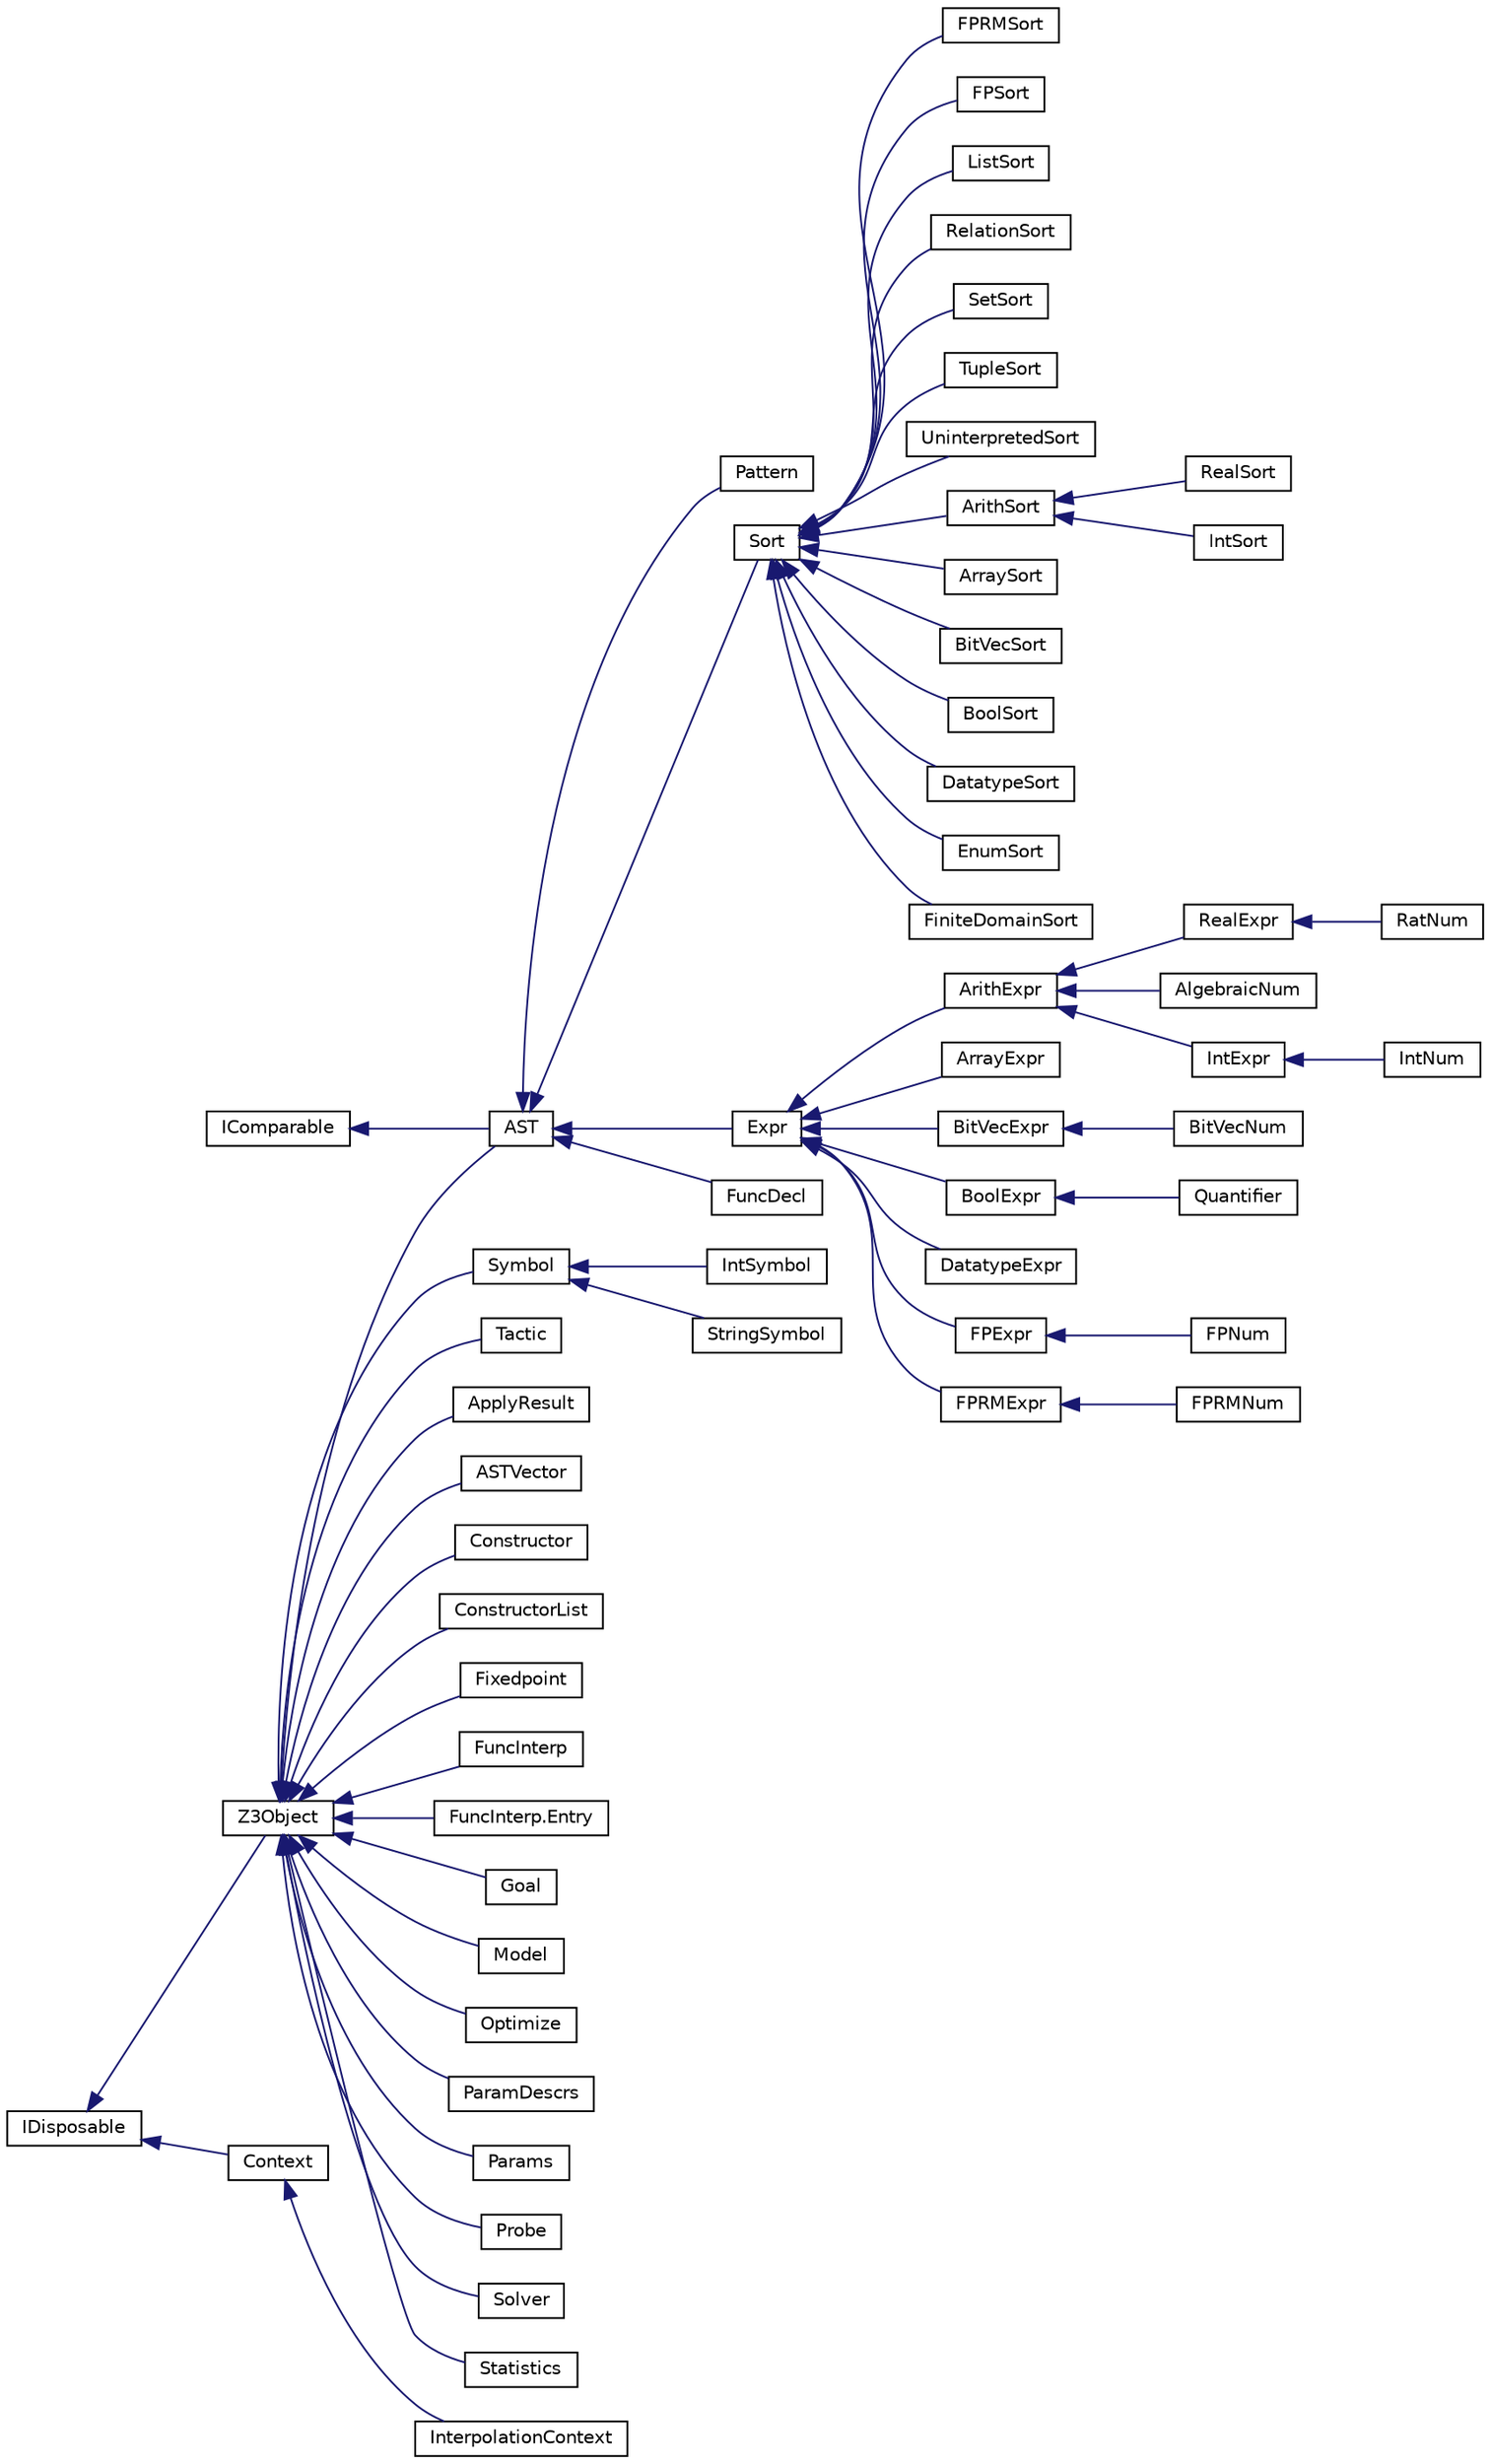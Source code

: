 digraph "Graphical Class Hierarchy"
{
  edge [fontname="Helvetica",fontsize="10",labelfontname="Helvetica",labelfontsize="10"];
  node [fontname="Helvetica",fontsize="10",shape=record];
  rankdir="LR";
  Node1 [label="IComparable",height=0.2,width=0.4,color="black", fillcolor="white", style="filled",URL="$class_i_comparable.html"];
  Node1 -> Node2 [dir="back",color="midnightblue",fontsize="10",style="solid",fontname="Helvetica"];
  Node2 [label="AST",height=0.2,width=0.4,color="black", fillcolor="white", style="filled",URL="$class_microsoft_1_1_z3_1_1_a_s_t.html",tooltip="The abstract syntax tree (AST) class. "];
  Node2 -> Node3 [dir="back",color="midnightblue",fontsize="10",style="solid",fontname="Helvetica"];
  Node3 [label="Expr",height=0.2,width=0.4,color="black", fillcolor="white", style="filled",URL="$class_microsoft_1_1_z3_1_1_expr.html",tooltip="Expressions are terms. "];
  Node3 -> Node4 [dir="back",color="midnightblue",fontsize="10",style="solid",fontname="Helvetica"];
  Node4 [label="ArithExpr",height=0.2,width=0.4,color="black", fillcolor="white", style="filled",URL="$class_microsoft_1_1_z3_1_1_arith_expr.html",tooltip="Arithmetic expressions (int/real) "];
  Node4 -> Node5 [dir="back",color="midnightblue",fontsize="10",style="solid",fontname="Helvetica"];
  Node5 [label="AlgebraicNum",height=0.2,width=0.4,color="black", fillcolor="white", style="filled",URL="$class_microsoft_1_1_z3_1_1_algebraic_num.html",tooltip="Algebraic numbers "];
  Node4 -> Node6 [dir="back",color="midnightblue",fontsize="10",style="solid",fontname="Helvetica"];
  Node6 [label="IntExpr",height=0.2,width=0.4,color="black", fillcolor="white", style="filled",URL="$class_microsoft_1_1_z3_1_1_int_expr.html",tooltip="Int expressions "];
  Node6 -> Node7 [dir="back",color="midnightblue",fontsize="10",style="solid",fontname="Helvetica"];
  Node7 [label="IntNum",height=0.2,width=0.4,color="black", fillcolor="white", style="filled",URL="$class_microsoft_1_1_z3_1_1_int_num.html",tooltip="Integer Numerals "];
  Node4 -> Node8 [dir="back",color="midnightblue",fontsize="10",style="solid",fontname="Helvetica"];
  Node8 [label="RealExpr",height=0.2,width=0.4,color="black", fillcolor="white", style="filled",URL="$class_microsoft_1_1_z3_1_1_real_expr.html",tooltip="Real expressions "];
  Node8 -> Node9 [dir="back",color="midnightblue",fontsize="10",style="solid",fontname="Helvetica"];
  Node9 [label="RatNum",height=0.2,width=0.4,color="black", fillcolor="white", style="filled",URL="$class_microsoft_1_1_z3_1_1_rat_num.html",tooltip="Rational Numerals "];
  Node3 -> Node10 [dir="back",color="midnightblue",fontsize="10",style="solid",fontname="Helvetica"];
  Node10 [label="ArrayExpr",height=0.2,width=0.4,color="black", fillcolor="white", style="filled",URL="$class_microsoft_1_1_z3_1_1_array_expr.html",tooltip="Array expressions "];
  Node3 -> Node11 [dir="back",color="midnightblue",fontsize="10",style="solid",fontname="Helvetica"];
  Node11 [label="BitVecExpr",height=0.2,width=0.4,color="black", fillcolor="white", style="filled",URL="$class_microsoft_1_1_z3_1_1_bit_vec_expr.html",tooltip="Bit-vector expressions "];
  Node11 -> Node12 [dir="back",color="midnightblue",fontsize="10",style="solid",fontname="Helvetica"];
  Node12 [label="BitVecNum",height=0.2,width=0.4,color="black", fillcolor="white", style="filled",URL="$class_microsoft_1_1_z3_1_1_bit_vec_num.html",tooltip="Bit-vector numerals "];
  Node3 -> Node13 [dir="back",color="midnightblue",fontsize="10",style="solid",fontname="Helvetica"];
  Node13 [label="BoolExpr",height=0.2,width=0.4,color="black", fillcolor="white", style="filled",URL="$class_microsoft_1_1_z3_1_1_bool_expr.html",tooltip="Boolean expressions "];
  Node13 -> Node14 [dir="back",color="midnightblue",fontsize="10",style="solid",fontname="Helvetica"];
  Node14 [label="Quantifier",height=0.2,width=0.4,color="black", fillcolor="white", style="filled",URL="$class_microsoft_1_1_z3_1_1_quantifier.html",tooltip="Quantifier expressions. "];
  Node3 -> Node15 [dir="back",color="midnightblue",fontsize="10",style="solid",fontname="Helvetica"];
  Node15 [label="DatatypeExpr",height=0.2,width=0.4,color="black", fillcolor="white", style="filled",URL="$class_microsoft_1_1_z3_1_1_datatype_expr.html",tooltip="Datatype expressions "];
  Node3 -> Node16 [dir="back",color="midnightblue",fontsize="10",style="solid",fontname="Helvetica"];
  Node16 [label="FPExpr",height=0.2,width=0.4,color="black", fillcolor="white", style="filled",URL="$class_microsoft_1_1_z3_1_1_f_p_expr.html",tooltip="FloatingPoint Expressions "];
  Node16 -> Node17 [dir="back",color="midnightblue",fontsize="10",style="solid",fontname="Helvetica"];
  Node17 [label="FPNum",height=0.2,width=0.4,color="black", fillcolor="white", style="filled",URL="$class_microsoft_1_1_z3_1_1_f_p_num.html",tooltip="FloatiungPoint Numerals "];
  Node3 -> Node18 [dir="back",color="midnightblue",fontsize="10",style="solid",fontname="Helvetica"];
  Node18 [label="FPRMExpr",height=0.2,width=0.4,color="black", fillcolor="white", style="filled",URL="$class_microsoft_1_1_z3_1_1_f_p_r_m_expr.html",tooltip="FloatingPoint RoundingMode Expressions "];
  Node18 -> Node19 [dir="back",color="midnightblue",fontsize="10",style="solid",fontname="Helvetica"];
  Node19 [label="FPRMNum",height=0.2,width=0.4,color="black", fillcolor="white", style="filled",URL="$class_microsoft_1_1_z3_1_1_f_p_r_m_num.html",tooltip="Floating-point rounding mode numerals "];
  Node2 -> Node20 [dir="back",color="midnightblue",fontsize="10",style="solid",fontname="Helvetica"];
  Node20 [label="FuncDecl",height=0.2,width=0.4,color="black", fillcolor="white", style="filled",URL="$class_microsoft_1_1_z3_1_1_func_decl.html",tooltip="Function declarations. "];
  Node2 -> Node21 [dir="back",color="midnightblue",fontsize="10",style="solid",fontname="Helvetica"];
  Node21 [label="Pattern",height=0.2,width=0.4,color="black", fillcolor="white", style="filled",URL="$class_microsoft_1_1_z3_1_1_pattern.html",tooltip="Patterns comprise a list of terms. The list should be non-empty. If the list comprises of more than o..."];
  Node2 -> Node22 [dir="back",color="midnightblue",fontsize="10",style="solid",fontname="Helvetica"];
  Node22 [label="Sort",height=0.2,width=0.4,color="black", fillcolor="white", style="filled",URL="$class_microsoft_1_1_z3_1_1_sort.html",tooltip="The Sort class implements type information for ASTs. "];
  Node22 -> Node23 [dir="back",color="midnightblue",fontsize="10",style="solid",fontname="Helvetica"];
  Node23 [label="ArithSort",height=0.2,width=0.4,color="black", fillcolor="white", style="filled",URL="$class_microsoft_1_1_z3_1_1_arith_sort.html",tooltip="An arithmetic sort, i.e., Int or Real. "];
  Node23 -> Node24 [dir="back",color="midnightblue",fontsize="10",style="solid",fontname="Helvetica"];
  Node24 [label="IntSort",height=0.2,width=0.4,color="black", fillcolor="white", style="filled",URL="$class_microsoft_1_1_z3_1_1_int_sort.html",tooltip="An Integer sort "];
  Node23 -> Node25 [dir="back",color="midnightblue",fontsize="10",style="solid",fontname="Helvetica"];
  Node25 [label="RealSort",height=0.2,width=0.4,color="black", fillcolor="white", style="filled",URL="$class_microsoft_1_1_z3_1_1_real_sort.html",tooltip="A real sort "];
  Node22 -> Node26 [dir="back",color="midnightblue",fontsize="10",style="solid",fontname="Helvetica"];
  Node26 [label="ArraySort",height=0.2,width=0.4,color="black", fillcolor="white", style="filled",URL="$class_microsoft_1_1_z3_1_1_array_sort.html",tooltip="Array sorts. "];
  Node22 -> Node27 [dir="back",color="midnightblue",fontsize="10",style="solid",fontname="Helvetica"];
  Node27 [label="BitVecSort",height=0.2,width=0.4,color="black", fillcolor="white", style="filled",URL="$class_microsoft_1_1_z3_1_1_bit_vec_sort.html",tooltip="Bit-vector sorts. "];
  Node22 -> Node28 [dir="back",color="midnightblue",fontsize="10",style="solid",fontname="Helvetica"];
  Node28 [label="BoolSort",height=0.2,width=0.4,color="black", fillcolor="white", style="filled",URL="$class_microsoft_1_1_z3_1_1_bool_sort.html",tooltip="A Boolean sort. "];
  Node22 -> Node29 [dir="back",color="midnightblue",fontsize="10",style="solid",fontname="Helvetica"];
  Node29 [label="DatatypeSort",height=0.2,width=0.4,color="black", fillcolor="white", style="filled",URL="$class_microsoft_1_1_z3_1_1_datatype_sort.html",tooltip="Datatype sorts. "];
  Node22 -> Node30 [dir="back",color="midnightblue",fontsize="10",style="solid",fontname="Helvetica"];
  Node30 [label="EnumSort",height=0.2,width=0.4,color="black", fillcolor="white", style="filled",URL="$class_microsoft_1_1_z3_1_1_enum_sort.html",tooltip="Enumeration sorts. "];
  Node22 -> Node31 [dir="back",color="midnightblue",fontsize="10",style="solid",fontname="Helvetica"];
  Node31 [label="FiniteDomainSort",height=0.2,width=0.4,color="black", fillcolor="white", style="filled",URL="$class_microsoft_1_1_z3_1_1_finite_domain_sort.html",tooltip="Finite domain sorts. "];
  Node22 -> Node32 [dir="back",color="midnightblue",fontsize="10",style="solid",fontname="Helvetica"];
  Node32 [label="FPRMSort",height=0.2,width=0.4,color="black", fillcolor="white", style="filled",URL="$class_microsoft_1_1_z3_1_1_f_p_r_m_sort.html",tooltip="The FloatingPoint RoundingMode sort "];
  Node22 -> Node33 [dir="back",color="midnightblue",fontsize="10",style="solid",fontname="Helvetica"];
  Node33 [label="FPSort",height=0.2,width=0.4,color="black", fillcolor="white", style="filled",URL="$class_microsoft_1_1_z3_1_1_f_p_sort.html",tooltip="FloatingPoint sort "];
  Node22 -> Node34 [dir="back",color="midnightblue",fontsize="10",style="solid",fontname="Helvetica"];
  Node34 [label="ListSort",height=0.2,width=0.4,color="black", fillcolor="white", style="filled",URL="$class_microsoft_1_1_z3_1_1_list_sort.html",tooltip="List sorts. "];
  Node22 -> Node35 [dir="back",color="midnightblue",fontsize="10",style="solid",fontname="Helvetica"];
  Node35 [label="RelationSort",height=0.2,width=0.4,color="black", fillcolor="white", style="filled",URL="$class_microsoft_1_1_z3_1_1_relation_sort.html",tooltip="Relation sorts. "];
  Node22 -> Node36 [dir="back",color="midnightblue",fontsize="10",style="solid",fontname="Helvetica"];
  Node36 [label="SetSort",height=0.2,width=0.4,color="black", fillcolor="white", style="filled",URL="$class_microsoft_1_1_z3_1_1_set_sort.html",tooltip="Set sorts. "];
  Node22 -> Node37 [dir="back",color="midnightblue",fontsize="10",style="solid",fontname="Helvetica"];
  Node37 [label="TupleSort",height=0.2,width=0.4,color="black", fillcolor="white", style="filled",URL="$class_microsoft_1_1_z3_1_1_tuple_sort.html",tooltip="Tuple sorts. "];
  Node22 -> Node38 [dir="back",color="midnightblue",fontsize="10",style="solid",fontname="Helvetica"];
  Node38 [label="UninterpretedSort",height=0.2,width=0.4,color="black", fillcolor="white", style="filled",URL="$class_microsoft_1_1_z3_1_1_uninterpreted_sort.html",tooltip="Uninterpreted Sorts "];
  Node39 [label="IDisposable",height=0.2,width=0.4,color="black", fillcolor="white", style="filled",URL="$class_i_disposable.html"];
  Node39 -> Node40 [dir="back",color="midnightblue",fontsize="10",style="solid",fontname="Helvetica"];
  Node40 [label="Context",height=0.2,width=0.4,color="black", fillcolor="white", style="filled",URL="$class_microsoft_1_1_z3_1_1_context.html",tooltip="The main interaction with Z3 happens via the Context. "];
  Node40 -> Node41 [dir="back",color="midnightblue",fontsize="10",style="solid",fontname="Helvetica"];
  Node41 [label="InterpolationContext",height=0.2,width=0.4,color="black", fillcolor="white", style="filled",URL="$class_microsoft_1_1_z3_1_1_interpolation_context.html",tooltip="The InterpolationContext is suitable for generation of interpolants. "];
  Node39 -> Node42 [dir="back",color="midnightblue",fontsize="10",style="solid",fontname="Helvetica"];
  Node42 [label="Z3Object",height=0.2,width=0.4,color="black", fillcolor="white", style="filled",URL="$class_microsoft_1_1_z3_1_1_z3_object.html",tooltip="Internal base class for interfacing with native Z3 objects. Should not be used externally. "];
  Node42 -> Node43 [dir="back",color="midnightblue",fontsize="10",style="solid",fontname="Helvetica"];
  Node43 [label="ApplyResult",height=0.2,width=0.4,color="black", fillcolor="white", style="filled",URL="$class_microsoft_1_1_z3_1_1_apply_result.html",tooltip="ApplyResult objects represent the result of an application of a tactic to a goal. It contains the sub..."];
  Node42 -> Node2 [dir="back",color="midnightblue",fontsize="10",style="solid",fontname="Helvetica"];
  Node42 -> Node44 [dir="back",color="midnightblue",fontsize="10",style="solid",fontname="Helvetica"];
  Node44 [label="ASTVector",height=0.2,width=0.4,color="black", fillcolor="white", style="filled",URL="$class_microsoft_1_1_z3_1_1_a_s_t_vector.html",tooltip="Vectors of ASTs. "];
  Node42 -> Node45 [dir="back",color="midnightblue",fontsize="10",style="solid",fontname="Helvetica"];
  Node45 [label="Constructor",height=0.2,width=0.4,color="black", fillcolor="white", style="filled",URL="$class_microsoft_1_1_z3_1_1_constructor.html",tooltip="Constructors are used for datatype sorts. "];
  Node42 -> Node46 [dir="back",color="midnightblue",fontsize="10",style="solid",fontname="Helvetica"];
  Node46 [label="ConstructorList",height=0.2,width=0.4,color="black", fillcolor="white", style="filled",URL="$class_microsoft_1_1_z3_1_1_constructor_list.html",tooltip="Lists of constructors "];
  Node42 -> Node47 [dir="back",color="midnightblue",fontsize="10",style="solid",fontname="Helvetica"];
  Node47 [label="Fixedpoint",height=0.2,width=0.4,color="black", fillcolor="white", style="filled",URL="$class_microsoft_1_1_z3_1_1_fixedpoint.html",tooltip="Object for managing fixedpoints "];
  Node42 -> Node48 [dir="back",color="midnightblue",fontsize="10",style="solid",fontname="Helvetica"];
  Node48 [label="FuncInterp",height=0.2,width=0.4,color="black", fillcolor="white", style="filled",URL="$class_microsoft_1_1_z3_1_1_func_interp.html",tooltip="A function interpretation is represented as a finite map and an &#39;else&#39; value. Each entry in the finit..."];
  Node42 -> Node49 [dir="back",color="midnightblue",fontsize="10",style="solid",fontname="Helvetica"];
  Node49 [label="FuncInterp.Entry",height=0.2,width=0.4,color="black", fillcolor="white", style="filled",URL="$class_microsoft_1_1_z3_1_1_func_interp_1_1_entry.html",tooltip="An Entry object represents an element in the finite map used to encode a function interpretation..."];
  Node42 -> Node50 [dir="back",color="midnightblue",fontsize="10",style="solid",fontname="Helvetica"];
  Node50 [label="Goal",height=0.2,width=0.4,color="black", fillcolor="white", style="filled",URL="$class_microsoft_1_1_z3_1_1_goal.html",tooltip="A goal (aka problem). A goal is essentially a set of formulas, that can be solved and/or transformed ..."];
  Node42 -> Node51 [dir="back",color="midnightblue",fontsize="10",style="solid",fontname="Helvetica"];
  Node51 [label="Model",height=0.2,width=0.4,color="black", fillcolor="white", style="filled",URL="$class_microsoft_1_1_z3_1_1_model.html",tooltip="A Model contains interpretations (assignments) of constants and functions. "];
  Node42 -> Node52 [dir="back",color="midnightblue",fontsize="10",style="solid",fontname="Helvetica"];
  Node52 [label="Optimize",height=0.2,width=0.4,color="black", fillcolor="white", style="filled",URL="$class_microsoft_1_1_z3_1_1_optimize.html",tooltip="Object for managing optimizization context "];
  Node42 -> Node53 [dir="back",color="midnightblue",fontsize="10",style="solid",fontname="Helvetica"];
  Node53 [label="ParamDescrs",height=0.2,width=0.4,color="black", fillcolor="white", style="filled",URL="$class_microsoft_1_1_z3_1_1_param_descrs.html",tooltip="A ParamDescrs describes a set of parameters. "];
  Node42 -> Node54 [dir="back",color="midnightblue",fontsize="10",style="solid",fontname="Helvetica"];
  Node54 [label="Params",height=0.2,width=0.4,color="black", fillcolor="white", style="filled",URL="$class_microsoft_1_1_z3_1_1_params.html",tooltip="A Params objects represents a configuration in the form of Symbol/value pairs. "];
  Node42 -> Node55 [dir="back",color="midnightblue",fontsize="10",style="solid",fontname="Helvetica"];
  Node55 [label="Probe",height=0.2,width=0.4,color="black", fillcolor="white", style="filled",URL="$class_microsoft_1_1_z3_1_1_probe.html",tooltip="Probes are used to inspect a goal (aka problem) and collect information that may be used to decide wh..."];
  Node42 -> Node56 [dir="back",color="midnightblue",fontsize="10",style="solid",fontname="Helvetica"];
  Node56 [label="Solver",height=0.2,width=0.4,color="black", fillcolor="white", style="filled",URL="$class_microsoft_1_1_z3_1_1_solver.html",tooltip="Solvers. "];
  Node42 -> Node57 [dir="back",color="midnightblue",fontsize="10",style="solid",fontname="Helvetica"];
  Node57 [label="Statistics",height=0.2,width=0.4,color="black", fillcolor="white", style="filled",URL="$class_microsoft_1_1_z3_1_1_statistics.html",tooltip="Objects of this class track statistical information about solvers. "];
  Node42 -> Node58 [dir="back",color="midnightblue",fontsize="10",style="solid",fontname="Helvetica"];
  Node58 [label="Symbol",height=0.2,width=0.4,color="black", fillcolor="white", style="filled",URL="$class_microsoft_1_1_z3_1_1_symbol.html",tooltip="Symbols are used to name several term and type constructors. "];
  Node58 -> Node59 [dir="back",color="midnightblue",fontsize="10",style="solid",fontname="Helvetica"];
  Node59 [label="IntSymbol",height=0.2,width=0.4,color="black", fillcolor="white", style="filled",URL="$class_microsoft_1_1_z3_1_1_int_symbol.html",tooltip="Numbered symbols "];
  Node58 -> Node60 [dir="back",color="midnightblue",fontsize="10",style="solid",fontname="Helvetica"];
  Node60 [label="StringSymbol",height=0.2,width=0.4,color="black", fillcolor="white", style="filled",URL="$class_microsoft_1_1_z3_1_1_string_symbol.html",tooltip="Named symbols "];
  Node42 -> Node61 [dir="back",color="midnightblue",fontsize="10",style="solid",fontname="Helvetica"];
  Node61 [label="Tactic",height=0.2,width=0.4,color="black", fillcolor="white", style="filled",URL="$class_microsoft_1_1_z3_1_1_tactic.html",tooltip="Tactics are the basic building block for creating custom solvers for specific problem domains..."];
}
